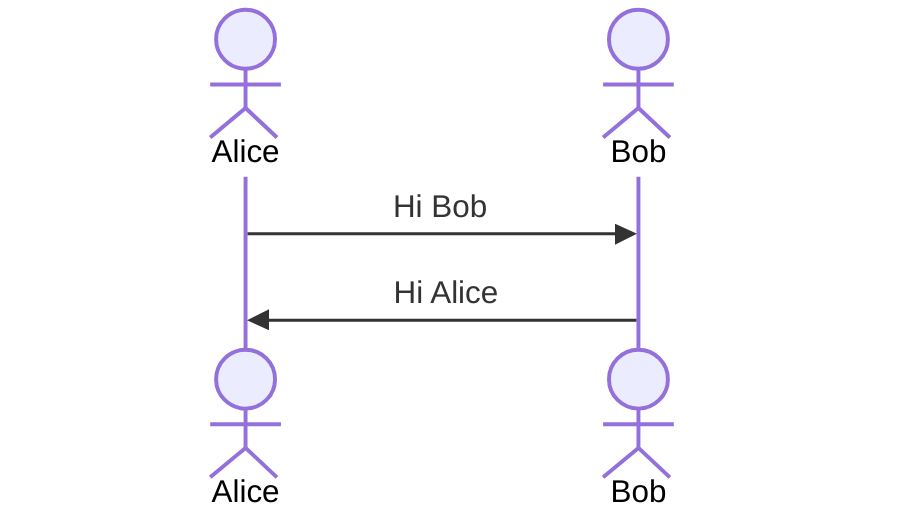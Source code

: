 sequenceDiagram
        actor Alice
        actor Bob
        Alice->>Bob: Hi Bob
        Bob->>Alice: Hi Alice